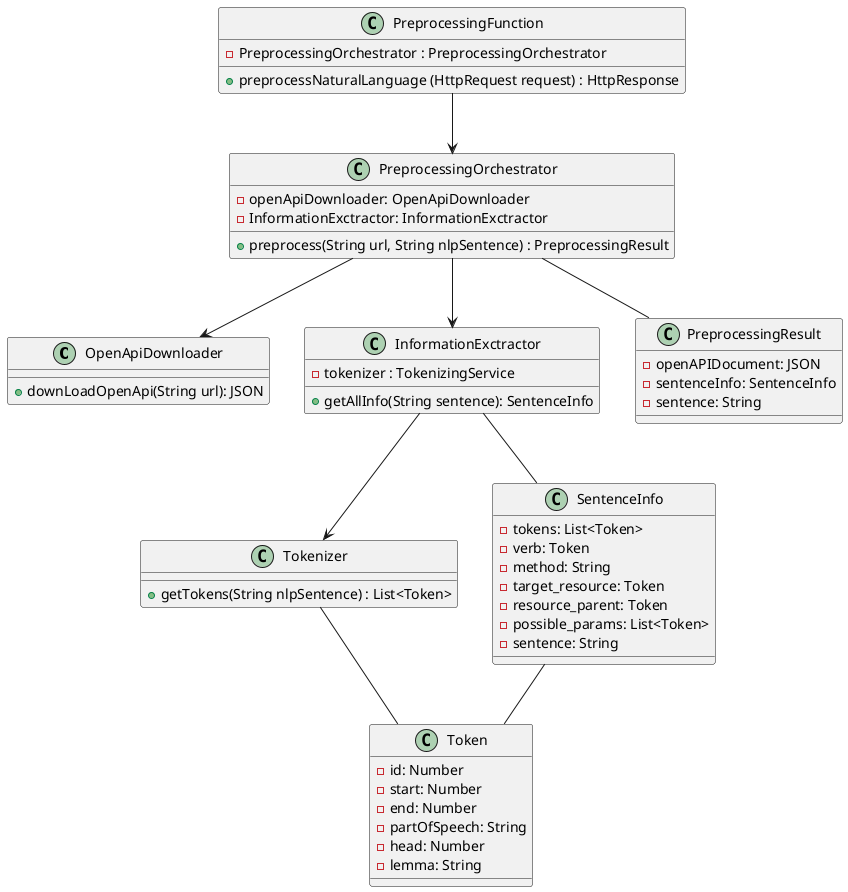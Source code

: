 @startuml Preprocessing API

class OpenApiDownloader{
    +downLoadOpenApi(String url): JSON
}

class Tokenizer{
    +getTokens(String nlpSentence) : List<Token> 
}

class PreprocessingOrchestrator {
    -openApiDownloader: OpenApiDownloader
    -InformationExctractor: InformationExctractor
    +preprocess(String url, String nlpSentence) : PreprocessingResult
}

class PreprocessingFunction {
	-PreprocessingOrchestrator : PreprocessingOrchestrator
	+preprocessNaturalLanguage (HttpRequest request) : HttpResponse
}

class InformationExctractor{
    -tokenizer : TokenizingService
    +getAllInfo(String sentence): SentenceInfo
}

class PreprocessingResult{
    -openAPIDocument: JSON
    -sentenceInfo: SentenceInfo
    -sentence: String
}

class SentenceInfo{
    -tokens: List<Token>
    -verb: Token
    -method: String
    -target_resource: Token
    -resource_parent: Token
    -possible_params: List<Token>
    -sentence: String
}

class Token{
    -id: Number
    -start: Number
    -end: Number
    -partOfSpeech: String
    -head: Number
    -lemma: String
}

PreprocessingFunction --> PreprocessingOrchestrator 

PreprocessingOrchestrator --> OpenApiDownloader
PreprocessingOrchestrator --> InformationExctractor
PreprocessingOrchestrator -- PreprocessingResult
InformationExctractor --> Tokenizer
InformationExctractor -- SentenceInfo
Tokenizer -- Token
SentenceInfo -- Token
@enduml
